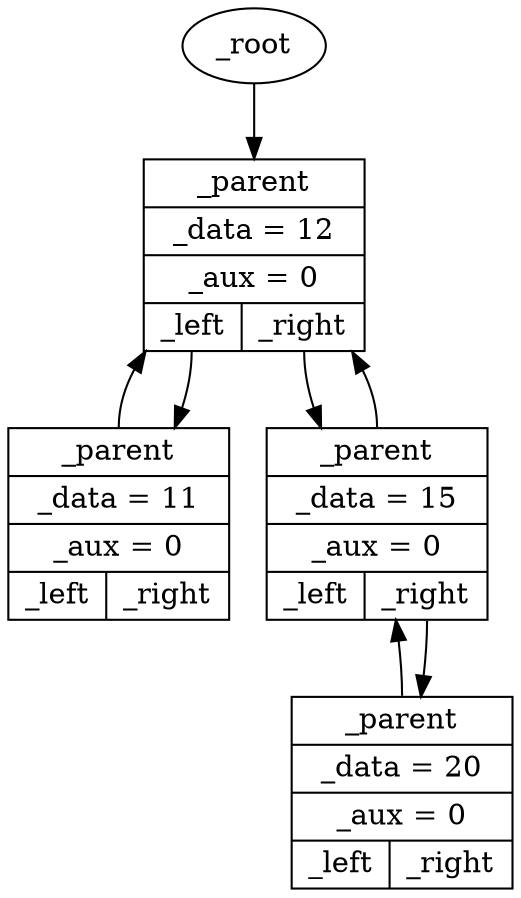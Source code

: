 digraph {
root [label="_root"];
root -> node0x1f13010;
node0x1f13010 [shape=record,label="{<parent> _parent | _data = 12 | _aux = 0 | { <left> _left | <right> _right } }"];
node0x1f13040 [shape=record,label="{<parent> _parent | _data = 15 | _aux = 0 | { <left> _left | <right> _right } }"];
node0x1f13070 [shape=record,label="{<parent> _parent | _data = 20 | _aux = 0 | { <left> _left | <right> _right } }"];
node0x1f130a0 [shape=record,label="{<parent> _parent | _data = 11 | _aux = 0 | { <left> _left | <right> _right } }"];
node0x1f13010:left:s -> node0x1f130a0;
node0x1f13010:right:s -> node0x1f13040;
node0x1f13040:parent:n -> node0x1f13010;
node0x1f13040:right:s -> node0x1f13070;
node0x1f13070:parent:n -> node0x1f13040;
node0x1f130a0:parent:n -> node0x1f13010;
}
